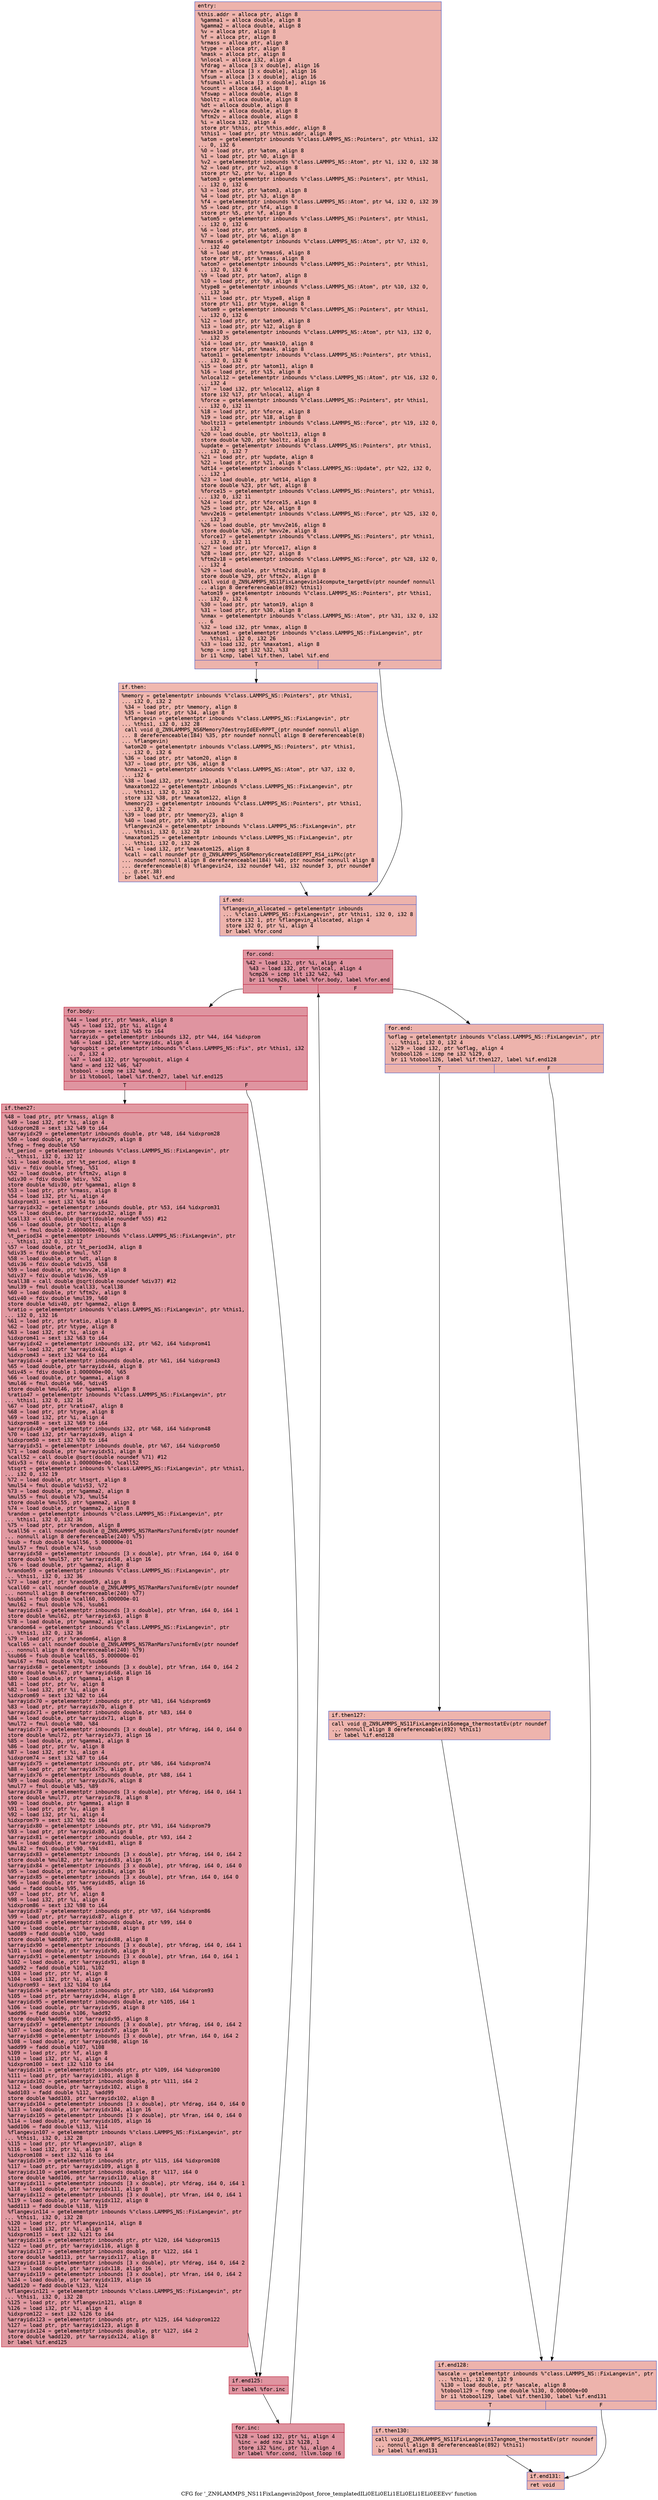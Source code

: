 digraph "CFG for '_ZN9LAMMPS_NS11FixLangevin20post_force_templatedILi0ELi0ELi1ELi0ELi1ELi0EEEvv' function" {
	label="CFG for '_ZN9LAMMPS_NS11FixLangevin20post_force_templatedILi0ELi0ELi1ELi0ELi1ELi0EEEvv' function";

	Node0x55e6b2275150 [shape=record,color="#3d50c3ff", style=filled, fillcolor="#d6524470" fontname="Courier",label="{entry:\l|  %this.addr = alloca ptr, align 8\l  %gamma1 = alloca double, align 8\l  %gamma2 = alloca double, align 8\l  %v = alloca ptr, align 8\l  %f = alloca ptr, align 8\l  %rmass = alloca ptr, align 8\l  %type = alloca ptr, align 8\l  %mask = alloca ptr, align 8\l  %nlocal = alloca i32, align 4\l  %fdrag = alloca [3 x double], align 16\l  %fran = alloca [3 x double], align 16\l  %fsum = alloca [3 x double], align 16\l  %fsumall = alloca [3 x double], align 16\l  %count = alloca i64, align 8\l  %fswap = alloca double, align 8\l  %boltz = alloca double, align 8\l  %dt = alloca double, align 8\l  %mvv2e = alloca double, align 8\l  %ftm2v = alloca double, align 8\l  %i = alloca i32, align 4\l  store ptr %this, ptr %this.addr, align 8\l  %this1 = load ptr, ptr %this.addr, align 8\l  %atom = getelementptr inbounds %\"class.LAMMPS_NS::Pointers\", ptr %this1, i32\l... 0, i32 6\l  %0 = load ptr, ptr %atom, align 8\l  %1 = load ptr, ptr %0, align 8\l  %v2 = getelementptr inbounds %\"class.LAMMPS_NS::Atom\", ptr %1, i32 0, i32 38\l  %2 = load ptr, ptr %v2, align 8\l  store ptr %2, ptr %v, align 8\l  %atom3 = getelementptr inbounds %\"class.LAMMPS_NS::Pointers\", ptr %this1,\l... i32 0, i32 6\l  %3 = load ptr, ptr %atom3, align 8\l  %4 = load ptr, ptr %3, align 8\l  %f4 = getelementptr inbounds %\"class.LAMMPS_NS::Atom\", ptr %4, i32 0, i32 39\l  %5 = load ptr, ptr %f4, align 8\l  store ptr %5, ptr %f, align 8\l  %atom5 = getelementptr inbounds %\"class.LAMMPS_NS::Pointers\", ptr %this1,\l... i32 0, i32 6\l  %6 = load ptr, ptr %atom5, align 8\l  %7 = load ptr, ptr %6, align 8\l  %rmass6 = getelementptr inbounds %\"class.LAMMPS_NS::Atom\", ptr %7, i32 0,\l... i32 40\l  %8 = load ptr, ptr %rmass6, align 8\l  store ptr %8, ptr %rmass, align 8\l  %atom7 = getelementptr inbounds %\"class.LAMMPS_NS::Pointers\", ptr %this1,\l... i32 0, i32 6\l  %9 = load ptr, ptr %atom7, align 8\l  %10 = load ptr, ptr %9, align 8\l  %type8 = getelementptr inbounds %\"class.LAMMPS_NS::Atom\", ptr %10, i32 0,\l... i32 34\l  %11 = load ptr, ptr %type8, align 8\l  store ptr %11, ptr %type, align 8\l  %atom9 = getelementptr inbounds %\"class.LAMMPS_NS::Pointers\", ptr %this1,\l... i32 0, i32 6\l  %12 = load ptr, ptr %atom9, align 8\l  %13 = load ptr, ptr %12, align 8\l  %mask10 = getelementptr inbounds %\"class.LAMMPS_NS::Atom\", ptr %13, i32 0,\l... i32 35\l  %14 = load ptr, ptr %mask10, align 8\l  store ptr %14, ptr %mask, align 8\l  %atom11 = getelementptr inbounds %\"class.LAMMPS_NS::Pointers\", ptr %this1,\l... i32 0, i32 6\l  %15 = load ptr, ptr %atom11, align 8\l  %16 = load ptr, ptr %15, align 8\l  %nlocal12 = getelementptr inbounds %\"class.LAMMPS_NS::Atom\", ptr %16, i32 0,\l... i32 4\l  %17 = load i32, ptr %nlocal12, align 8\l  store i32 %17, ptr %nlocal, align 4\l  %force = getelementptr inbounds %\"class.LAMMPS_NS::Pointers\", ptr %this1,\l... i32 0, i32 11\l  %18 = load ptr, ptr %force, align 8\l  %19 = load ptr, ptr %18, align 8\l  %boltz13 = getelementptr inbounds %\"class.LAMMPS_NS::Force\", ptr %19, i32 0,\l... i32 1\l  %20 = load double, ptr %boltz13, align 8\l  store double %20, ptr %boltz, align 8\l  %update = getelementptr inbounds %\"class.LAMMPS_NS::Pointers\", ptr %this1,\l... i32 0, i32 7\l  %21 = load ptr, ptr %update, align 8\l  %22 = load ptr, ptr %21, align 8\l  %dt14 = getelementptr inbounds %\"class.LAMMPS_NS::Update\", ptr %22, i32 0,\l... i32 1\l  %23 = load double, ptr %dt14, align 8\l  store double %23, ptr %dt, align 8\l  %force15 = getelementptr inbounds %\"class.LAMMPS_NS::Pointers\", ptr %this1,\l... i32 0, i32 11\l  %24 = load ptr, ptr %force15, align 8\l  %25 = load ptr, ptr %24, align 8\l  %mvv2e16 = getelementptr inbounds %\"class.LAMMPS_NS::Force\", ptr %25, i32 0,\l... i32 3\l  %26 = load double, ptr %mvv2e16, align 8\l  store double %26, ptr %mvv2e, align 8\l  %force17 = getelementptr inbounds %\"class.LAMMPS_NS::Pointers\", ptr %this1,\l... i32 0, i32 11\l  %27 = load ptr, ptr %force17, align 8\l  %28 = load ptr, ptr %27, align 8\l  %ftm2v18 = getelementptr inbounds %\"class.LAMMPS_NS::Force\", ptr %28, i32 0,\l... i32 4\l  %29 = load double, ptr %ftm2v18, align 8\l  store double %29, ptr %ftm2v, align 8\l  call void @_ZN9LAMMPS_NS11FixLangevin14compute_targetEv(ptr noundef nonnull\l... align 8 dereferenceable(892) %this1)\l  %atom19 = getelementptr inbounds %\"class.LAMMPS_NS::Pointers\", ptr %this1,\l... i32 0, i32 6\l  %30 = load ptr, ptr %atom19, align 8\l  %31 = load ptr, ptr %30, align 8\l  %nmax = getelementptr inbounds %\"class.LAMMPS_NS::Atom\", ptr %31, i32 0, i32\l... 6\l  %32 = load i32, ptr %nmax, align 8\l  %maxatom1 = getelementptr inbounds %\"class.LAMMPS_NS::FixLangevin\", ptr\l... %this1, i32 0, i32 26\l  %33 = load i32, ptr %maxatom1, align 8\l  %cmp = icmp sgt i32 %32, %33\l  br i1 %cmp, label %if.then, label %if.end\l|{<s0>T|<s1>F}}"];
	Node0x55e6b2275150:s0 -> Node0x55e6b2279720[tooltip="entry -> if.then\nProbability 50.00%" ];
	Node0x55e6b2275150:s1 -> Node0x55e6b2279790[tooltip="entry -> if.end\nProbability 50.00%" ];
	Node0x55e6b2279720 [shape=record,color="#3d50c3ff", style=filled, fillcolor="#dc5d4a70" fontname="Courier",label="{if.then:\l|  %memory = getelementptr inbounds %\"class.LAMMPS_NS::Pointers\", ptr %this1,\l... i32 0, i32 2\l  %34 = load ptr, ptr %memory, align 8\l  %35 = load ptr, ptr %34, align 8\l  %flangevin = getelementptr inbounds %\"class.LAMMPS_NS::FixLangevin\", ptr\l... %this1, i32 0, i32 28\l  call void @_ZN9LAMMPS_NS6Memory7destroyIdEEvRPPT_(ptr noundef nonnull align\l... 8 dereferenceable(184) %35, ptr noundef nonnull align 8 dereferenceable(8)\l... %flangevin)\l  %atom20 = getelementptr inbounds %\"class.LAMMPS_NS::Pointers\", ptr %this1,\l... i32 0, i32 6\l  %36 = load ptr, ptr %atom20, align 8\l  %37 = load ptr, ptr %36, align 8\l  %nmax21 = getelementptr inbounds %\"class.LAMMPS_NS::Atom\", ptr %37, i32 0,\l... i32 6\l  %38 = load i32, ptr %nmax21, align 8\l  %maxatom122 = getelementptr inbounds %\"class.LAMMPS_NS::FixLangevin\", ptr\l... %this1, i32 0, i32 26\l  store i32 %38, ptr %maxatom122, align 8\l  %memory23 = getelementptr inbounds %\"class.LAMMPS_NS::Pointers\", ptr %this1,\l... i32 0, i32 2\l  %39 = load ptr, ptr %memory23, align 8\l  %40 = load ptr, ptr %39, align 8\l  %flangevin24 = getelementptr inbounds %\"class.LAMMPS_NS::FixLangevin\", ptr\l... %this1, i32 0, i32 28\l  %maxatom125 = getelementptr inbounds %\"class.LAMMPS_NS::FixLangevin\", ptr\l... %this1, i32 0, i32 26\l  %41 = load i32, ptr %maxatom125, align 8\l  %call = call noundef ptr @_ZN9LAMMPS_NS6Memory6createIdEEPPT_RS4_iiPKc(ptr\l... noundef nonnull align 8 dereferenceable(184) %40, ptr noundef nonnull align 8\l... dereferenceable(8) %flangevin24, i32 noundef %41, i32 noundef 3, ptr noundef\l... @.str.38)\l  br label %if.end\l}"];
	Node0x55e6b2279720 -> Node0x55e6b2279790[tooltip="if.then -> if.end\nProbability 100.00%" ];
	Node0x55e6b2279790 [shape=record,color="#3d50c3ff", style=filled, fillcolor="#d6524470" fontname="Courier",label="{if.end:\l|  %flangevin_allocated = getelementptr inbounds\l... %\"class.LAMMPS_NS::FixLangevin\", ptr %this1, i32 0, i32 8\l  store i32 1, ptr %flangevin_allocated, align 4\l  store i32 0, ptr %i, align 4\l  br label %for.cond\l}"];
	Node0x55e6b2279790 -> Node0x55e6b227ad90[tooltip="if.end -> for.cond\nProbability 100.00%" ];
	Node0x55e6b227ad90 [shape=record,color="#b70d28ff", style=filled, fillcolor="#b70d2870" fontname="Courier",label="{for.cond:\l|  %42 = load i32, ptr %i, align 4\l  %43 = load i32, ptr %nlocal, align 4\l  %cmp26 = icmp slt i32 %42, %43\l  br i1 %cmp26, label %for.body, label %for.end\l|{<s0>T|<s1>F}}"];
	Node0x55e6b227ad90:s0 -> Node0x55e6b227afe0[tooltip="for.cond -> for.body\nProbability 96.88%" ];
	Node0x55e6b227ad90:s1 -> Node0x55e6b227b030[tooltip="for.cond -> for.end\nProbability 3.12%" ];
	Node0x55e6b227afe0 [shape=record,color="#b70d28ff", style=filled, fillcolor="#b70d2870" fontname="Courier",label="{for.body:\l|  %44 = load ptr, ptr %mask, align 8\l  %45 = load i32, ptr %i, align 4\l  %idxprom = sext i32 %45 to i64\l  %arrayidx = getelementptr inbounds i32, ptr %44, i64 %idxprom\l  %46 = load i32, ptr %arrayidx, align 4\l  %groupbit = getelementptr inbounds %\"class.LAMMPS_NS::Fix\", ptr %this1, i32\l... 0, i32 4\l  %47 = load i32, ptr %groupbit, align 4\l  %and = and i32 %46, %47\l  %tobool = icmp ne i32 %and, 0\l  br i1 %tobool, label %if.then27, label %if.end125\l|{<s0>T|<s1>F}}"];
	Node0x55e6b227afe0:s0 -> Node0x55e6b227bee0[tooltip="for.body -> if.then27\nProbability 62.50%" ];
	Node0x55e6b227afe0:s1 -> Node0x55e6b227bf60[tooltip="for.body -> if.end125\nProbability 37.50%" ];
	Node0x55e6b227bee0 [shape=record,color="#b70d28ff", style=filled, fillcolor="#bb1b2c70" fontname="Courier",label="{if.then27:\l|  %48 = load ptr, ptr %rmass, align 8\l  %49 = load i32, ptr %i, align 4\l  %idxprom28 = sext i32 %49 to i64\l  %arrayidx29 = getelementptr inbounds double, ptr %48, i64 %idxprom28\l  %50 = load double, ptr %arrayidx29, align 8\l  %fneg = fneg double %50\l  %t_period = getelementptr inbounds %\"class.LAMMPS_NS::FixLangevin\", ptr\l... %this1, i32 0, i32 12\l  %51 = load double, ptr %t_period, align 8\l  %div = fdiv double %fneg, %51\l  %52 = load double, ptr %ftm2v, align 8\l  %div30 = fdiv double %div, %52\l  store double %div30, ptr %gamma1, align 8\l  %53 = load ptr, ptr %rmass, align 8\l  %54 = load i32, ptr %i, align 4\l  %idxprom31 = sext i32 %54 to i64\l  %arrayidx32 = getelementptr inbounds double, ptr %53, i64 %idxprom31\l  %55 = load double, ptr %arrayidx32, align 8\l  %call33 = call double @sqrt(double noundef %55) #12\l  %56 = load double, ptr %boltz, align 8\l  %mul = fmul double 2.400000e+01, %56\l  %t_period34 = getelementptr inbounds %\"class.LAMMPS_NS::FixLangevin\", ptr\l... %this1, i32 0, i32 12\l  %57 = load double, ptr %t_period34, align 8\l  %div35 = fdiv double %mul, %57\l  %58 = load double, ptr %dt, align 8\l  %div36 = fdiv double %div35, %58\l  %59 = load double, ptr %mvv2e, align 8\l  %div37 = fdiv double %div36, %59\l  %call38 = call double @sqrt(double noundef %div37) #12\l  %mul39 = fmul double %call33, %call38\l  %60 = load double, ptr %ftm2v, align 8\l  %div40 = fdiv double %mul39, %60\l  store double %div40, ptr %gamma2, align 8\l  %ratio = getelementptr inbounds %\"class.LAMMPS_NS::FixLangevin\", ptr %this1,\l... i32 0, i32 16\l  %61 = load ptr, ptr %ratio, align 8\l  %62 = load ptr, ptr %type, align 8\l  %63 = load i32, ptr %i, align 4\l  %idxprom41 = sext i32 %63 to i64\l  %arrayidx42 = getelementptr inbounds i32, ptr %62, i64 %idxprom41\l  %64 = load i32, ptr %arrayidx42, align 4\l  %idxprom43 = sext i32 %64 to i64\l  %arrayidx44 = getelementptr inbounds double, ptr %61, i64 %idxprom43\l  %65 = load double, ptr %arrayidx44, align 8\l  %div45 = fdiv double 1.000000e+00, %65\l  %66 = load double, ptr %gamma1, align 8\l  %mul46 = fmul double %66, %div45\l  store double %mul46, ptr %gamma1, align 8\l  %ratio47 = getelementptr inbounds %\"class.LAMMPS_NS::FixLangevin\", ptr\l... %this1, i32 0, i32 16\l  %67 = load ptr, ptr %ratio47, align 8\l  %68 = load ptr, ptr %type, align 8\l  %69 = load i32, ptr %i, align 4\l  %idxprom48 = sext i32 %69 to i64\l  %arrayidx49 = getelementptr inbounds i32, ptr %68, i64 %idxprom48\l  %70 = load i32, ptr %arrayidx49, align 4\l  %idxprom50 = sext i32 %70 to i64\l  %arrayidx51 = getelementptr inbounds double, ptr %67, i64 %idxprom50\l  %71 = load double, ptr %arrayidx51, align 8\l  %call52 = call double @sqrt(double noundef %71) #12\l  %div53 = fdiv double 1.000000e+00, %call52\l  %tsqrt = getelementptr inbounds %\"class.LAMMPS_NS::FixLangevin\", ptr %this1,\l... i32 0, i32 19\l  %72 = load double, ptr %tsqrt, align 8\l  %mul54 = fmul double %div53, %72\l  %73 = load double, ptr %gamma2, align 8\l  %mul55 = fmul double %73, %mul54\l  store double %mul55, ptr %gamma2, align 8\l  %74 = load double, ptr %gamma2, align 8\l  %random = getelementptr inbounds %\"class.LAMMPS_NS::FixLangevin\", ptr\l... %this1, i32 0, i32 36\l  %75 = load ptr, ptr %random, align 8\l  %call56 = call noundef double @_ZN9LAMMPS_NS7RanMars7uniformEv(ptr noundef\l... nonnull align 8 dereferenceable(240) %75)\l  %sub = fsub double %call56, 5.000000e-01\l  %mul57 = fmul double %74, %sub\l  %arrayidx58 = getelementptr inbounds [3 x double], ptr %fran, i64 0, i64 0\l  store double %mul57, ptr %arrayidx58, align 16\l  %76 = load double, ptr %gamma2, align 8\l  %random59 = getelementptr inbounds %\"class.LAMMPS_NS::FixLangevin\", ptr\l... %this1, i32 0, i32 36\l  %77 = load ptr, ptr %random59, align 8\l  %call60 = call noundef double @_ZN9LAMMPS_NS7RanMars7uniformEv(ptr noundef\l... nonnull align 8 dereferenceable(240) %77)\l  %sub61 = fsub double %call60, 5.000000e-01\l  %mul62 = fmul double %76, %sub61\l  %arrayidx63 = getelementptr inbounds [3 x double], ptr %fran, i64 0, i64 1\l  store double %mul62, ptr %arrayidx63, align 8\l  %78 = load double, ptr %gamma2, align 8\l  %random64 = getelementptr inbounds %\"class.LAMMPS_NS::FixLangevin\", ptr\l... %this1, i32 0, i32 36\l  %79 = load ptr, ptr %random64, align 8\l  %call65 = call noundef double @_ZN9LAMMPS_NS7RanMars7uniformEv(ptr noundef\l... nonnull align 8 dereferenceable(240) %79)\l  %sub66 = fsub double %call65, 5.000000e-01\l  %mul67 = fmul double %78, %sub66\l  %arrayidx68 = getelementptr inbounds [3 x double], ptr %fran, i64 0, i64 2\l  store double %mul67, ptr %arrayidx68, align 16\l  %80 = load double, ptr %gamma1, align 8\l  %81 = load ptr, ptr %v, align 8\l  %82 = load i32, ptr %i, align 4\l  %idxprom69 = sext i32 %82 to i64\l  %arrayidx70 = getelementptr inbounds ptr, ptr %81, i64 %idxprom69\l  %83 = load ptr, ptr %arrayidx70, align 8\l  %arrayidx71 = getelementptr inbounds double, ptr %83, i64 0\l  %84 = load double, ptr %arrayidx71, align 8\l  %mul72 = fmul double %80, %84\l  %arrayidx73 = getelementptr inbounds [3 x double], ptr %fdrag, i64 0, i64 0\l  store double %mul72, ptr %arrayidx73, align 16\l  %85 = load double, ptr %gamma1, align 8\l  %86 = load ptr, ptr %v, align 8\l  %87 = load i32, ptr %i, align 4\l  %idxprom74 = sext i32 %87 to i64\l  %arrayidx75 = getelementptr inbounds ptr, ptr %86, i64 %idxprom74\l  %88 = load ptr, ptr %arrayidx75, align 8\l  %arrayidx76 = getelementptr inbounds double, ptr %88, i64 1\l  %89 = load double, ptr %arrayidx76, align 8\l  %mul77 = fmul double %85, %89\l  %arrayidx78 = getelementptr inbounds [3 x double], ptr %fdrag, i64 0, i64 1\l  store double %mul77, ptr %arrayidx78, align 8\l  %90 = load double, ptr %gamma1, align 8\l  %91 = load ptr, ptr %v, align 8\l  %92 = load i32, ptr %i, align 4\l  %idxprom79 = sext i32 %92 to i64\l  %arrayidx80 = getelementptr inbounds ptr, ptr %91, i64 %idxprom79\l  %93 = load ptr, ptr %arrayidx80, align 8\l  %arrayidx81 = getelementptr inbounds double, ptr %93, i64 2\l  %94 = load double, ptr %arrayidx81, align 8\l  %mul82 = fmul double %90, %94\l  %arrayidx83 = getelementptr inbounds [3 x double], ptr %fdrag, i64 0, i64 2\l  store double %mul82, ptr %arrayidx83, align 16\l  %arrayidx84 = getelementptr inbounds [3 x double], ptr %fdrag, i64 0, i64 0\l  %95 = load double, ptr %arrayidx84, align 16\l  %arrayidx85 = getelementptr inbounds [3 x double], ptr %fran, i64 0, i64 0\l  %96 = load double, ptr %arrayidx85, align 16\l  %add = fadd double %95, %96\l  %97 = load ptr, ptr %f, align 8\l  %98 = load i32, ptr %i, align 4\l  %idxprom86 = sext i32 %98 to i64\l  %arrayidx87 = getelementptr inbounds ptr, ptr %97, i64 %idxprom86\l  %99 = load ptr, ptr %arrayidx87, align 8\l  %arrayidx88 = getelementptr inbounds double, ptr %99, i64 0\l  %100 = load double, ptr %arrayidx88, align 8\l  %add89 = fadd double %100, %add\l  store double %add89, ptr %arrayidx88, align 8\l  %arrayidx90 = getelementptr inbounds [3 x double], ptr %fdrag, i64 0, i64 1\l  %101 = load double, ptr %arrayidx90, align 8\l  %arrayidx91 = getelementptr inbounds [3 x double], ptr %fran, i64 0, i64 1\l  %102 = load double, ptr %arrayidx91, align 8\l  %add92 = fadd double %101, %102\l  %103 = load ptr, ptr %f, align 8\l  %104 = load i32, ptr %i, align 4\l  %idxprom93 = sext i32 %104 to i64\l  %arrayidx94 = getelementptr inbounds ptr, ptr %103, i64 %idxprom93\l  %105 = load ptr, ptr %arrayidx94, align 8\l  %arrayidx95 = getelementptr inbounds double, ptr %105, i64 1\l  %106 = load double, ptr %arrayidx95, align 8\l  %add96 = fadd double %106, %add92\l  store double %add96, ptr %arrayidx95, align 8\l  %arrayidx97 = getelementptr inbounds [3 x double], ptr %fdrag, i64 0, i64 2\l  %107 = load double, ptr %arrayidx97, align 16\l  %arrayidx98 = getelementptr inbounds [3 x double], ptr %fran, i64 0, i64 2\l  %108 = load double, ptr %arrayidx98, align 16\l  %add99 = fadd double %107, %108\l  %109 = load ptr, ptr %f, align 8\l  %110 = load i32, ptr %i, align 4\l  %idxprom100 = sext i32 %110 to i64\l  %arrayidx101 = getelementptr inbounds ptr, ptr %109, i64 %idxprom100\l  %111 = load ptr, ptr %arrayidx101, align 8\l  %arrayidx102 = getelementptr inbounds double, ptr %111, i64 2\l  %112 = load double, ptr %arrayidx102, align 8\l  %add103 = fadd double %112, %add99\l  store double %add103, ptr %arrayidx102, align 8\l  %arrayidx104 = getelementptr inbounds [3 x double], ptr %fdrag, i64 0, i64 0\l  %113 = load double, ptr %arrayidx104, align 16\l  %arrayidx105 = getelementptr inbounds [3 x double], ptr %fran, i64 0, i64 0\l  %114 = load double, ptr %arrayidx105, align 16\l  %add106 = fadd double %113, %114\l  %flangevin107 = getelementptr inbounds %\"class.LAMMPS_NS::FixLangevin\", ptr\l... %this1, i32 0, i32 28\l  %115 = load ptr, ptr %flangevin107, align 8\l  %116 = load i32, ptr %i, align 4\l  %idxprom108 = sext i32 %116 to i64\l  %arrayidx109 = getelementptr inbounds ptr, ptr %115, i64 %idxprom108\l  %117 = load ptr, ptr %arrayidx109, align 8\l  %arrayidx110 = getelementptr inbounds double, ptr %117, i64 0\l  store double %add106, ptr %arrayidx110, align 8\l  %arrayidx111 = getelementptr inbounds [3 x double], ptr %fdrag, i64 0, i64 1\l  %118 = load double, ptr %arrayidx111, align 8\l  %arrayidx112 = getelementptr inbounds [3 x double], ptr %fran, i64 0, i64 1\l  %119 = load double, ptr %arrayidx112, align 8\l  %add113 = fadd double %118, %119\l  %flangevin114 = getelementptr inbounds %\"class.LAMMPS_NS::FixLangevin\", ptr\l... %this1, i32 0, i32 28\l  %120 = load ptr, ptr %flangevin114, align 8\l  %121 = load i32, ptr %i, align 4\l  %idxprom115 = sext i32 %121 to i64\l  %arrayidx116 = getelementptr inbounds ptr, ptr %120, i64 %idxprom115\l  %122 = load ptr, ptr %arrayidx116, align 8\l  %arrayidx117 = getelementptr inbounds double, ptr %122, i64 1\l  store double %add113, ptr %arrayidx117, align 8\l  %arrayidx118 = getelementptr inbounds [3 x double], ptr %fdrag, i64 0, i64 2\l  %123 = load double, ptr %arrayidx118, align 16\l  %arrayidx119 = getelementptr inbounds [3 x double], ptr %fran, i64 0, i64 2\l  %124 = load double, ptr %arrayidx119, align 16\l  %add120 = fadd double %123, %124\l  %flangevin121 = getelementptr inbounds %\"class.LAMMPS_NS::FixLangevin\", ptr\l... %this1, i32 0, i32 28\l  %125 = load ptr, ptr %flangevin121, align 8\l  %126 = load i32, ptr %i, align 4\l  %idxprom122 = sext i32 %126 to i64\l  %arrayidx123 = getelementptr inbounds ptr, ptr %125, i64 %idxprom122\l  %127 = load ptr, ptr %arrayidx123, align 8\l  %arrayidx124 = getelementptr inbounds double, ptr %127, i64 2\l  store double %add120, ptr %arrayidx124, align 8\l  br label %if.end125\l}"];
	Node0x55e6b227bee0 -> Node0x55e6b227bf60[tooltip="if.then27 -> if.end125\nProbability 100.00%" ];
	Node0x55e6b227bf60 [shape=record,color="#b70d28ff", style=filled, fillcolor="#b70d2870" fontname="Courier",label="{if.end125:\l|  br label %for.inc\l}"];
	Node0x55e6b227bf60 -> Node0x55e6b2285580[tooltip="if.end125 -> for.inc\nProbability 100.00%" ];
	Node0x55e6b2285580 [shape=record,color="#b70d28ff", style=filled, fillcolor="#b70d2870" fontname="Courier",label="{for.inc:\l|  %128 = load i32, ptr %i, align 4\l  %inc = add nsw i32 %128, 1\l  store i32 %inc, ptr %i, align 4\l  br label %for.cond, !llvm.loop !6\l}"];
	Node0x55e6b2285580 -> Node0x55e6b227ad90[tooltip="for.inc -> for.cond\nProbability 100.00%" ];
	Node0x55e6b227b030 [shape=record,color="#3d50c3ff", style=filled, fillcolor="#d6524470" fontname="Courier",label="{for.end:\l|  %oflag = getelementptr inbounds %\"class.LAMMPS_NS::FixLangevin\", ptr\l... %this1, i32 0, i32 4\l  %129 = load i32, ptr %oflag, align 4\l  %tobool126 = icmp ne i32 %129, 0\l  br i1 %tobool126, label %if.then127, label %if.end128\l|{<s0>T|<s1>F}}"];
	Node0x55e6b227b030:s0 -> Node0x55e6b2285b90[tooltip="for.end -> if.then127\nProbability 62.50%" ];
	Node0x55e6b227b030:s1 -> Node0x55e6b2285c10[tooltip="for.end -> if.end128\nProbability 37.50%" ];
	Node0x55e6b2285b90 [shape=record,color="#3d50c3ff", style=filled, fillcolor="#d8564670" fontname="Courier",label="{if.then127:\l|  call void @_ZN9LAMMPS_NS11FixLangevin16omega_thermostatEv(ptr noundef\l... nonnull align 8 dereferenceable(892) %this1)\l  br label %if.end128\l}"];
	Node0x55e6b2285b90 -> Node0x55e6b2285c10[tooltip="if.then127 -> if.end128\nProbability 100.00%" ];
	Node0x55e6b2285c10 [shape=record,color="#3d50c3ff", style=filled, fillcolor="#d6524470" fontname="Courier",label="{if.end128:\l|  %ascale = getelementptr inbounds %\"class.LAMMPS_NS::FixLangevin\", ptr\l... %this1, i32 0, i32 9\l  %130 = load double, ptr %ascale, align 8\l  %tobool129 = fcmp une double %130, 0.000000e+00\l  br i1 %tobool129, label %if.then130, label %if.end131\l|{<s0>T|<s1>F}}"];
	Node0x55e6b2285c10:s0 -> Node0x55e6b2286140[tooltip="if.end128 -> if.then130\nProbability 62.50%" ];
	Node0x55e6b2285c10:s1 -> Node0x55e6b22861c0[tooltip="if.end128 -> if.end131\nProbability 37.50%" ];
	Node0x55e6b2286140 [shape=record,color="#3d50c3ff", style=filled, fillcolor="#d8564670" fontname="Courier",label="{if.then130:\l|  call void @_ZN9LAMMPS_NS11FixLangevin17angmom_thermostatEv(ptr noundef\l... nonnull align 8 dereferenceable(892) %this1)\l  br label %if.end131\l}"];
	Node0x55e6b2286140 -> Node0x55e6b22861c0[tooltip="if.then130 -> if.end131\nProbability 100.00%" ];
	Node0x55e6b22861c0 [shape=record,color="#3d50c3ff", style=filled, fillcolor="#d6524470" fontname="Courier",label="{if.end131:\l|  ret void\l}"];
}
